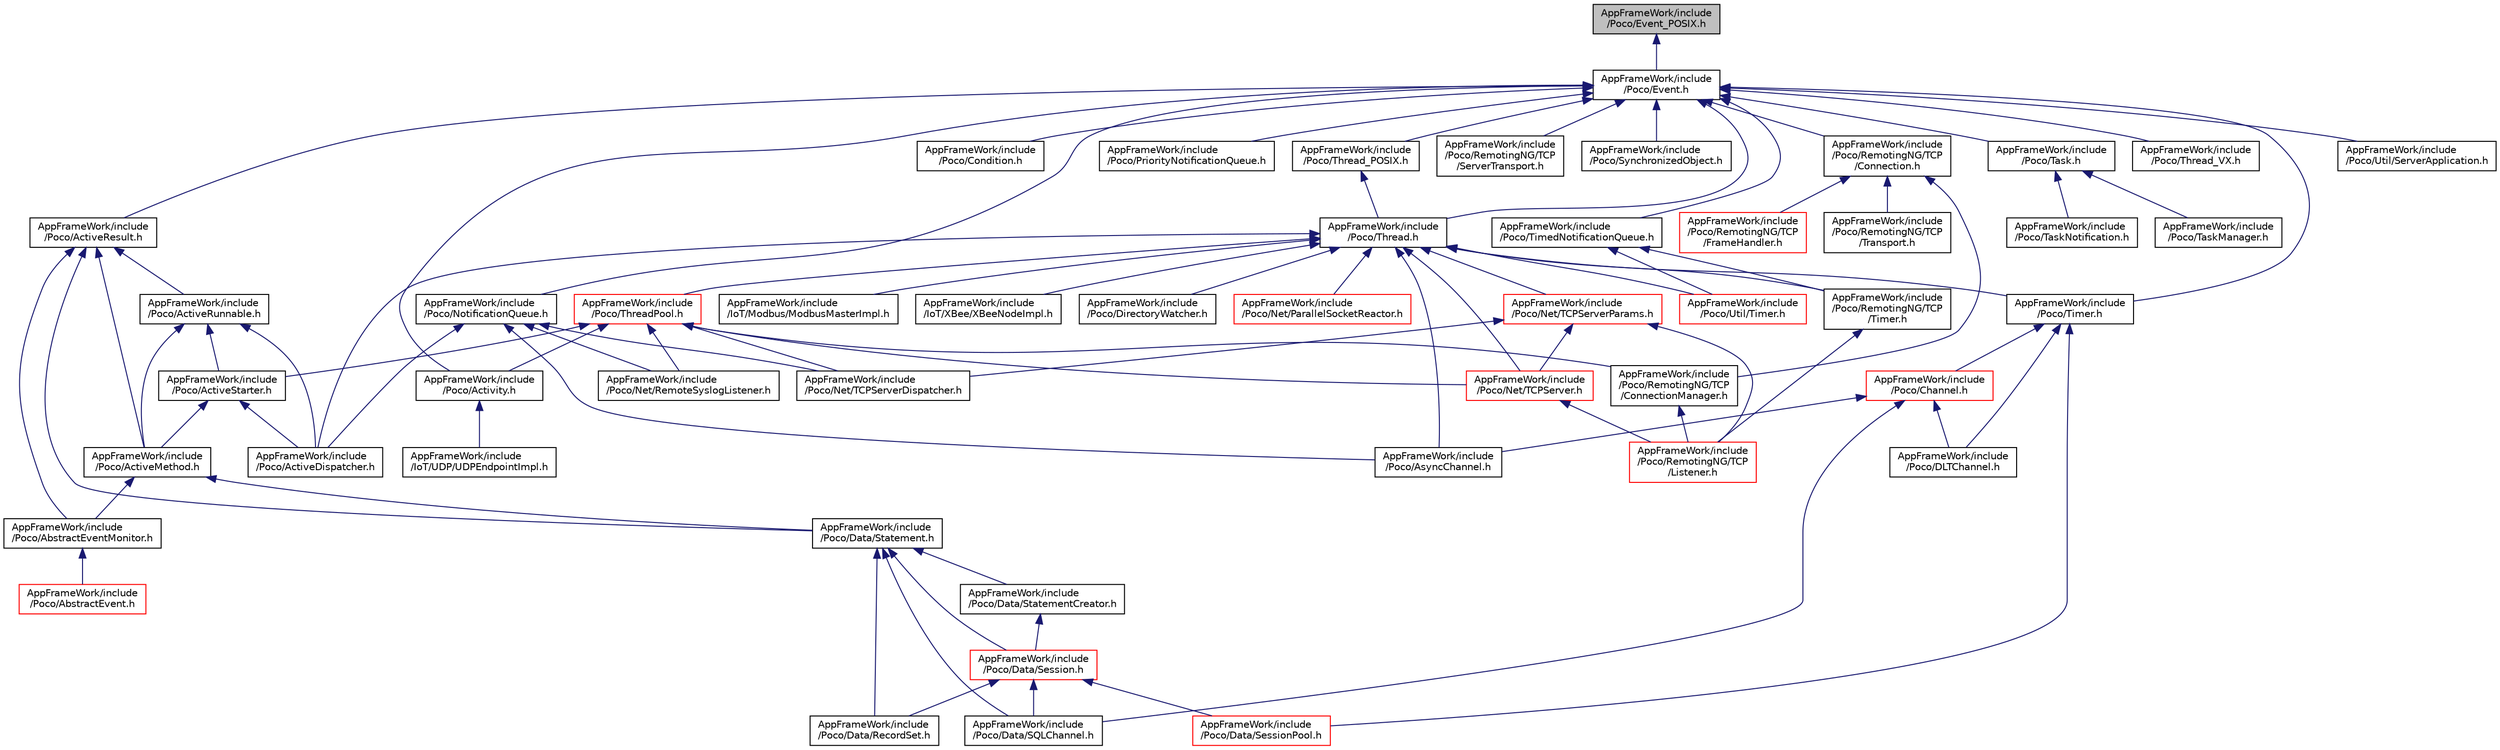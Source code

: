 digraph "AppFrameWork/include/Poco/Event_POSIX.h"
{
 // LATEX_PDF_SIZE
  edge [fontname="Helvetica",fontsize="10",labelfontname="Helvetica",labelfontsize="10"];
  node [fontname="Helvetica",fontsize="10",shape=record];
  Node1 [label="AppFrameWork/include\l/Poco/Event_POSIX.h",height=0.2,width=0.4,color="black", fillcolor="grey75", style="filled", fontcolor="black",tooltip=" "];
  Node1 -> Node2 [dir="back",color="midnightblue",fontsize="10",style="solid",fontname="Helvetica"];
  Node2 [label="AppFrameWork/include\l/Poco/Event.h",height=0.2,width=0.4,color="black", fillcolor="white", style="filled",URL="$Event_8h.html",tooltip=" "];
  Node2 -> Node3 [dir="back",color="midnightblue",fontsize="10",style="solid",fontname="Helvetica"];
  Node3 [label="AppFrameWork/include\l/Poco/ActiveResult.h",height=0.2,width=0.4,color="black", fillcolor="white", style="filled",URL="$ActiveResult_8h.html",tooltip=" "];
  Node3 -> Node4 [dir="back",color="midnightblue",fontsize="10",style="solid",fontname="Helvetica"];
  Node4 [label="AppFrameWork/include\l/Poco/AbstractEventMonitor.h",height=0.2,width=0.4,color="black", fillcolor="white", style="filled",URL="$AbstractEventMonitor_8h.html",tooltip=" "];
  Node4 -> Node5 [dir="back",color="midnightblue",fontsize="10",style="solid",fontname="Helvetica"];
  Node5 [label="AppFrameWork/include\l/Poco/AbstractEvent.h",height=0.2,width=0.4,color="red", fillcolor="white", style="filled",URL="$AbstractEvent_8h.html",tooltip=" "];
  Node3 -> Node394 [dir="back",color="midnightblue",fontsize="10",style="solid",fontname="Helvetica"];
  Node394 [label="AppFrameWork/include\l/Poco/ActiveMethod.h",height=0.2,width=0.4,color="black", fillcolor="white", style="filled",URL="$ActiveMethod_8h.html",tooltip=" "];
  Node394 -> Node4 [dir="back",color="midnightblue",fontsize="10",style="solid",fontname="Helvetica"];
  Node394 -> Node395 [dir="back",color="midnightblue",fontsize="10",style="solid",fontname="Helvetica"];
  Node395 [label="AppFrameWork/include\l/Poco/Data/Statement.h",height=0.2,width=0.4,color="black", fillcolor="white", style="filled",URL="$Statement_8h.html",tooltip=" "];
  Node395 -> Node396 [dir="back",color="midnightblue",fontsize="10",style="solid",fontname="Helvetica"];
  Node396 [label="AppFrameWork/include\l/Poco/Data/RecordSet.h",height=0.2,width=0.4,color="black", fillcolor="white", style="filled",URL="$RecordSet_8h.html",tooltip=" "];
  Node395 -> Node397 [dir="back",color="midnightblue",fontsize="10",style="solid",fontname="Helvetica"];
  Node397 [label="AppFrameWork/include\l/Poco/Data/Session.h",height=0.2,width=0.4,color="red", fillcolor="white", style="filled",URL="$Data_2Session_8h.html",tooltip=" "];
  Node397 -> Node396 [dir="back",color="midnightblue",fontsize="10",style="solid",fontname="Helvetica"];
  Node397 -> Node401 [dir="back",color="midnightblue",fontsize="10",style="solid",fontname="Helvetica"];
  Node401 [label="AppFrameWork/include\l/Poco/Data/SessionPool.h",height=0.2,width=0.4,color="red", fillcolor="white", style="filled",URL="$SessionPool_8h.html",tooltip=" "];
  Node397 -> Node399 [dir="back",color="midnightblue",fontsize="10",style="solid",fontname="Helvetica"];
  Node399 [label="AppFrameWork/include\l/Poco/Data/SQLChannel.h",height=0.2,width=0.4,color="black", fillcolor="white", style="filled",URL="$SQLChannel_8h.html",tooltip=" "];
  Node395 -> Node399 [dir="back",color="midnightblue",fontsize="10",style="solid",fontname="Helvetica"];
  Node395 -> Node408 [dir="back",color="midnightblue",fontsize="10",style="solid",fontname="Helvetica"];
  Node408 [label="AppFrameWork/include\l/Poco/Data/StatementCreator.h",height=0.2,width=0.4,color="black", fillcolor="white", style="filled",URL="$StatementCreator_8h.html",tooltip=" "];
  Node408 -> Node397 [dir="back",color="midnightblue",fontsize="10",style="solid",fontname="Helvetica"];
  Node3 -> Node409 [dir="back",color="midnightblue",fontsize="10",style="solid",fontname="Helvetica"];
  Node409 [label="AppFrameWork/include\l/Poco/ActiveRunnable.h",height=0.2,width=0.4,color="black", fillcolor="white", style="filled",URL="$ActiveRunnable_8h.html",tooltip=" "];
  Node409 -> Node410 [dir="back",color="midnightblue",fontsize="10",style="solid",fontname="Helvetica"];
  Node410 [label="AppFrameWork/include\l/Poco/ActiveDispatcher.h",height=0.2,width=0.4,color="black", fillcolor="white", style="filled",URL="$ActiveDispatcher_8h.html",tooltip=" "];
  Node409 -> Node394 [dir="back",color="midnightblue",fontsize="10",style="solid",fontname="Helvetica"];
  Node409 -> Node411 [dir="back",color="midnightblue",fontsize="10",style="solid",fontname="Helvetica"];
  Node411 [label="AppFrameWork/include\l/Poco/ActiveStarter.h",height=0.2,width=0.4,color="black", fillcolor="white", style="filled",URL="$ActiveStarter_8h.html",tooltip=" "];
  Node411 -> Node410 [dir="back",color="midnightblue",fontsize="10",style="solid",fontname="Helvetica"];
  Node411 -> Node394 [dir="back",color="midnightblue",fontsize="10",style="solid",fontname="Helvetica"];
  Node3 -> Node395 [dir="back",color="midnightblue",fontsize="10",style="solid",fontname="Helvetica"];
  Node2 -> Node412 [dir="back",color="midnightblue",fontsize="10",style="solid",fontname="Helvetica"];
  Node412 [label="AppFrameWork/include\l/Poco/Activity.h",height=0.2,width=0.4,color="black", fillcolor="white", style="filled",URL="$Activity_8h.html",tooltip=" "];
  Node412 -> Node234 [dir="back",color="midnightblue",fontsize="10",style="solid",fontname="Helvetica"];
  Node234 [label="AppFrameWork/include\l/IoT/UDP/UDPEndpointImpl.h",height=0.2,width=0.4,color="black", fillcolor="white", style="filled",URL="$UDPEndpointImpl_8h.html",tooltip=" "];
  Node2 -> Node413 [dir="back",color="midnightblue",fontsize="10",style="solid",fontname="Helvetica"];
  Node413 [label="AppFrameWork/include\l/Poco/Condition.h",height=0.2,width=0.4,color="black", fillcolor="white", style="filled",URL="$Condition_8h.html",tooltip=" "];
  Node2 -> Node414 [dir="back",color="midnightblue",fontsize="10",style="solid",fontname="Helvetica"];
  Node414 [label="AppFrameWork/include\l/Poco/NotificationQueue.h",height=0.2,width=0.4,color="black", fillcolor="white", style="filled",URL="$NotificationQueue_8h.html",tooltip=" "];
  Node414 -> Node410 [dir="back",color="midnightblue",fontsize="10",style="solid",fontname="Helvetica"];
  Node414 -> Node415 [dir="back",color="midnightblue",fontsize="10",style="solid",fontname="Helvetica"];
  Node415 [label="AppFrameWork/include\l/Poco/AsyncChannel.h",height=0.2,width=0.4,color="black", fillcolor="white", style="filled",URL="$AsyncChannel_8h.html",tooltip=" "];
  Node414 -> Node416 [dir="back",color="midnightblue",fontsize="10",style="solid",fontname="Helvetica"];
  Node416 [label="AppFrameWork/include\l/Poco/Net/RemoteSyslogListener.h",height=0.2,width=0.4,color="black", fillcolor="white", style="filled",URL="$RemoteSyslogListener_8h.html",tooltip=" "];
  Node414 -> Node311 [dir="back",color="midnightblue",fontsize="10",style="solid",fontname="Helvetica"];
  Node311 [label="AppFrameWork/include\l/Poco/Net/TCPServerDispatcher.h",height=0.2,width=0.4,color="black", fillcolor="white", style="filled",URL="$TCPServerDispatcher_8h.html",tooltip=" "];
  Node2 -> Node417 [dir="back",color="midnightblue",fontsize="10",style="solid",fontname="Helvetica"];
  Node417 [label="AppFrameWork/include\l/Poco/PriorityNotificationQueue.h",height=0.2,width=0.4,color="black", fillcolor="white", style="filled",URL="$PriorityNotificationQueue_8h.html",tooltip=" "];
  Node2 -> Node313 [dir="back",color="midnightblue",fontsize="10",style="solid",fontname="Helvetica"];
  Node313 [label="AppFrameWork/include\l/Poco/RemotingNG/TCP\l/Connection.h",height=0.2,width=0.4,color="black", fillcolor="white", style="filled",URL="$Connection_8h.html",tooltip=" "];
  Node313 -> Node314 [dir="back",color="midnightblue",fontsize="10",style="solid",fontname="Helvetica"];
  Node314 [label="AppFrameWork/include\l/Poco/RemotingNG/TCP\l/ConnectionManager.h",height=0.2,width=0.4,color="black", fillcolor="white", style="filled",URL="$ConnectionManager_8h.html",tooltip=" "];
  Node314 -> Node302 [dir="back",color="midnightblue",fontsize="10",style="solid",fontname="Helvetica"];
  Node302 [label="AppFrameWork/include\l/Poco/RemotingNG/TCP\l/Listener.h",height=0.2,width=0.4,color="red", fillcolor="white", style="filled",URL="$TCP_2Listener_8h.html",tooltip=" "];
  Node313 -> Node315 [dir="back",color="midnightblue",fontsize="10",style="solid",fontname="Helvetica"];
  Node315 [label="AppFrameWork/include\l/Poco/RemotingNG/TCP\l/FrameHandler.h",height=0.2,width=0.4,color="red", fillcolor="white", style="filled",URL="$FrameHandler_8h.html",tooltip=" "];
  Node313 -> Node319 [dir="back",color="midnightblue",fontsize="10",style="solid",fontname="Helvetica"];
  Node319 [label="AppFrameWork/include\l/Poco/RemotingNG/TCP\l/Transport.h",height=0.2,width=0.4,color="black", fillcolor="white", style="filled",URL="$TCP_2Transport_8h.html",tooltip=" "];
  Node2 -> Node318 [dir="back",color="midnightblue",fontsize="10",style="solid",fontname="Helvetica"];
  Node318 [label="AppFrameWork/include\l/Poco/RemotingNG/TCP\l/ServerTransport.h",height=0.2,width=0.4,color="black", fillcolor="white", style="filled",URL="$TCP_2ServerTransport_8h.html",tooltip=" "];
  Node2 -> Node418 [dir="back",color="midnightblue",fontsize="10",style="solid",fontname="Helvetica"];
  Node418 [label="AppFrameWork/include\l/Poco/SynchronizedObject.h",height=0.2,width=0.4,color="black", fillcolor="white", style="filled",URL="$SynchronizedObject_8h.html",tooltip=" "];
  Node2 -> Node419 [dir="back",color="midnightblue",fontsize="10",style="solid",fontname="Helvetica"];
  Node419 [label="AppFrameWork/include\l/Poco/Task.h",height=0.2,width=0.4,color="black", fillcolor="white", style="filled",URL="$Task_8h.html",tooltip=" "];
  Node419 -> Node420 [dir="back",color="midnightblue",fontsize="10",style="solid",fontname="Helvetica"];
  Node420 [label="AppFrameWork/include\l/Poco/TaskManager.h",height=0.2,width=0.4,color="black", fillcolor="white", style="filled",URL="$TaskManager_8h.html",tooltip=" "];
  Node419 -> Node421 [dir="back",color="midnightblue",fontsize="10",style="solid",fontname="Helvetica"];
  Node421 [label="AppFrameWork/include\l/Poco/TaskNotification.h",height=0.2,width=0.4,color="black", fillcolor="white", style="filled",URL="$TaskNotification_8h.html",tooltip=" "];
  Node2 -> Node422 [dir="back",color="midnightblue",fontsize="10",style="solid",fontname="Helvetica"];
  Node422 [label="AppFrameWork/include\l/Poco/Thread.h",height=0.2,width=0.4,color="black", fillcolor="white", style="filled",URL="$Thread_8h.html",tooltip=" "];
  Node422 -> Node135 [dir="back",color="midnightblue",fontsize="10",style="solid",fontname="Helvetica"];
  Node135 [label="AppFrameWork/include\l/IoT/Modbus/ModbusMasterImpl.h",height=0.2,width=0.4,color="black", fillcolor="white", style="filled",URL="$ModbusMasterImpl_8h.html",tooltip=" "];
  Node422 -> Node267 [dir="back",color="midnightblue",fontsize="10",style="solid",fontname="Helvetica"];
  Node267 [label="AppFrameWork/include\l/IoT/XBee/XBeeNodeImpl.h",height=0.2,width=0.4,color="black", fillcolor="white", style="filled",URL="$XBeeNodeImpl_8h.html",tooltip=" "];
  Node422 -> Node410 [dir="back",color="midnightblue",fontsize="10",style="solid",fontname="Helvetica"];
  Node422 -> Node415 [dir="back",color="midnightblue",fontsize="10",style="solid",fontname="Helvetica"];
  Node422 -> Node275 [dir="back",color="midnightblue",fontsize="10",style="solid",fontname="Helvetica"];
  Node275 [label="AppFrameWork/include\l/Poco/DirectoryWatcher.h",height=0.2,width=0.4,color="black", fillcolor="white", style="filled",URL="$DirectoryWatcher_8h.html",tooltip=" "];
  Node422 -> Node295 [dir="back",color="midnightblue",fontsize="10",style="solid",fontname="Helvetica"];
  Node295 [label="AppFrameWork/include\l/Poco/Net/ParallelSocketReactor.h",height=0.2,width=0.4,color="red", fillcolor="white", style="filled",URL="$ParallelSocketReactor_8h.html",tooltip=" "];
  Node422 -> Node300 [dir="back",color="midnightblue",fontsize="10",style="solid",fontname="Helvetica"];
  Node300 [label="AppFrameWork/include\l/Poco/Net/TCPServer.h",height=0.2,width=0.4,color="red", fillcolor="white", style="filled",URL="$TCPServer_8h.html",tooltip=" "];
  Node300 -> Node302 [dir="back",color="midnightblue",fontsize="10",style="solid",fontname="Helvetica"];
  Node422 -> Node423 [dir="back",color="midnightblue",fontsize="10",style="solid",fontname="Helvetica"];
  Node423 [label="AppFrameWork/include\l/Poco/Net/TCPServerParams.h",height=0.2,width=0.4,color="red", fillcolor="white", style="filled",URL="$TCPServerParams_8h.html",tooltip=" "];
  Node423 -> Node300 [dir="back",color="midnightblue",fontsize="10",style="solid",fontname="Helvetica"];
  Node423 -> Node311 [dir="back",color="midnightblue",fontsize="10",style="solid",fontname="Helvetica"];
  Node423 -> Node302 [dir="back",color="midnightblue",fontsize="10",style="solid",fontname="Helvetica"];
  Node422 -> Node425 [dir="back",color="midnightblue",fontsize="10",style="solid",fontname="Helvetica"];
  Node425 [label="AppFrameWork/include\l/Poco/RemotingNG/TCP\l/Timer.h",height=0.2,width=0.4,color="black", fillcolor="white", style="filled",URL="$RemotingNG_2TCP_2Timer_8h.html",tooltip=" "];
  Node425 -> Node302 [dir="back",color="midnightblue",fontsize="10",style="solid",fontname="Helvetica"];
  Node422 -> Node426 [dir="back",color="midnightblue",fontsize="10",style="solid",fontname="Helvetica"];
  Node426 [label="AppFrameWork/include\l/Poco/ThreadPool.h",height=0.2,width=0.4,color="red", fillcolor="white", style="filled",URL="$ThreadPool_8h.html",tooltip=" "];
  Node426 -> Node411 [dir="back",color="midnightblue",fontsize="10",style="solid",fontname="Helvetica"];
  Node426 -> Node412 [dir="back",color="midnightblue",fontsize="10",style="solid",fontname="Helvetica"];
  Node426 -> Node416 [dir="back",color="midnightblue",fontsize="10",style="solid",fontname="Helvetica"];
  Node426 -> Node300 [dir="back",color="midnightblue",fontsize="10",style="solid",fontname="Helvetica"];
  Node426 -> Node311 [dir="back",color="midnightblue",fontsize="10",style="solid",fontname="Helvetica"];
  Node426 -> Node314 [dir="back",color="midnightblue",fontsize="10",style="solid",fontname="Helvetica"];
  Node422 -> Node427 [dir="back",color="midnightblue",fontsize="10",style="solid",fontname="Helvetica"];
  Node427 [label="AppFrameWork/include\l/Poco/Timer.h",height=0.2,width=0.4,color="black", fillcolor="white", style="filled",URL="$Timer_8h.html",tooltip=" "];
  Node427 -> Node428 [dir="back",color="midnightblue",fontsize="10",style="solid",fontname="Helvetica"];
  Node428 [label="AppFrameWork/include\l/Poco/Channel.h",height=0.2,width=0.4,color="red", fillcolor="white", style="filled",URL="$Channel_8h.html",tooltip=" "];
  Node428 -> Node415 [dir="back",color="midnightblue",fontsize="10",style="solid",fontname="Helvetica"];
  Node428 -> Node399 [dir="back",color="midnightblue",fontsize="10",style="solid",fontname="Helvetica"];
  Node428 -> Node430 [dir="back",color="midnightblue",fontsize="10",style="solid",fontname="Helvetica"];
  Node430 [label="AppFrameWork/include\l/Poco/DLTChannel.h",height=0.2,width=0.4,color="black", fillcolor="white", style="filled",URL="$DLTChannel_8h.html",tooltip=" "];
  Node427 -> Node401 [dir="back",color="midnightblue",fontsize="10",style="solid",fontname="Helvetica"];
  Node427 -> Node430 [dir="back",color="midnightblue",fontsize="10",style="solid",fontname="Helvetica"];
  Node422 -> Node450 [dir="back",color="midnightblue",fontsize="10",style="solid",fontname="Helvetica"];
  Node450 [label="AppFrameWork/include\l/Poco/Util/Timer.h",height=0.2,width=0.4,color="red", fillcolor="white", style="filled",URL="$Util_2Timer_8h.html",tooltip=" "];
  Node2 -> Node451 [dir="back",color="midnightblue",fontsize="10",style="solid",fontname="Helvetica"];
  Node451 [label="AppFrameWork/include\l/Poco/Thread_POSIX.h",height=0.2,width=0.4,color="black", fillcolor="white", style="filled",URL="$Thread__POSIX_8h.html",tooltip=" "];
  Node451 -> Node422 [dir="back",color="midnightblue",fontsize="10",style="solid",fontname="Helvetica"];
  Node2 -> Node452 [dir="back",color="midnightblue",fontsize="10",style="solid",fontname="Helvetica"];
  Node452 [label="AppFrameWork/include\l/Poco/Thread_VX.h",height=0.2,width=0.4,color="black", fillcolor="white", style="filled",URL="$Thread__VX_8h.html",tooltip=" "];
  Node2 -> Node453 [dir="back",color="midnightblue",fontsize="10",style="solid",fontname="Helvetica"];
  Node453 [label="AppFrameWork/include\l/Poco/TimedNotificationQueue.h",height=0.2,width=0.4,color="black", fillcolor="white", style="filled",URL="$TimedNotificationQueue_8h.html",tooltip=" "];
  Node453 -> Node425 [dir="back",color="midnightblue",fontsize="10",style="solid",fontname="Helvetica"];
  Node453 -> Node450 [dir="back",color="midnightblue",fontsize="10",style="solid",fontname="Helvetica"];
  Node2 -> Node427 [dir="back",color="midnightblue",fontsize="10",style="solid",fontname="Helvetica"];
  Node2 -> Node371 [dir="back",color="midnightblue",fontsize="10",style="solid",fontname="Helvetica"];
  Node371 [label="AppFrameWork/include\l/Poco/Util/ServerApplication.h",height=0.2,width=0.4,color="black", fillcolor="white", style="filled",URL="$ServerApplication_8h.html",tooltip=" "];
}

